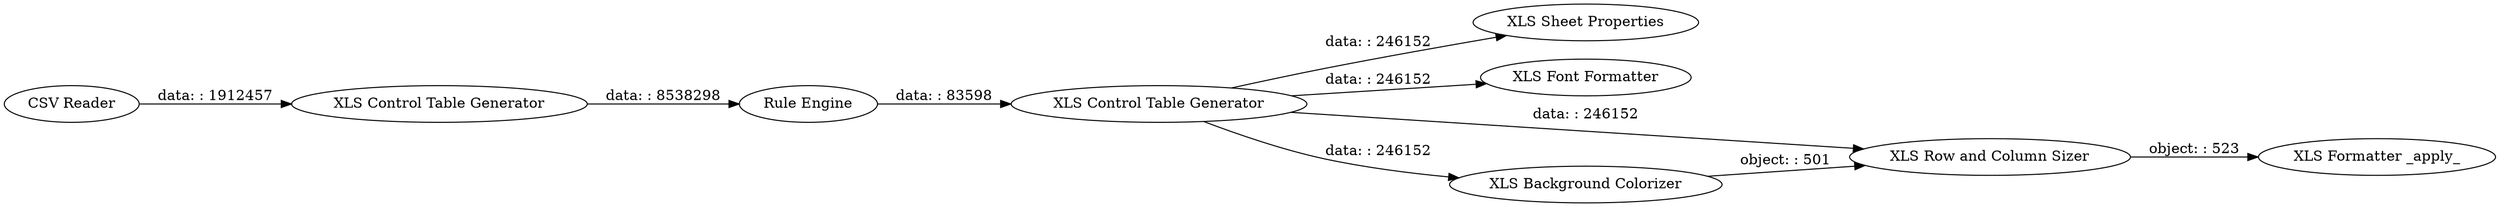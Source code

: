 digraph {
	"535489741531580139_22" [label="XLS Sheet Properties"]
	"535489741531580139_14" [label="XLS Formatter _apply_"]
	"535489741531580139_2" [label="XLS Control Table Generator"]
	"535489741531580139_23" [label="CSV Reader"]
	"535489741531580139_21" [label="XLS Font Formatter"]
	"535489741531580139_3" [label="Rule Engine"]
	"535489741531580139_15" [label="XLS Row and Column Sizer"]
	"535489741531580139_19" [label="XLS Control Table Generator"]
	"535489741531580139_12" [label="XLS Background Colorizer"]
	"535489741531580139_2" -> "535489741531580139_3" [label="data: : 8538298"]
	"535489741531580139_19" -> "535489741531580139_15" [label="data: : 246152"]
	"535489741531580139_23" -> "535489741531580139_2" [label="data: : 1912457"]
	"535489741531580139_19" -> "535489741531580139_22" [label="data: : 246152"]
	"535489741531580139_12" -> "535489741531580139_15" [label="object: : 501"]
	"535489741531580139_15" -> "535489741531580139_14" [label="object: : 523"]
	"535489741531580139_3" -> "535489741531580139_19" [label="data: : 83598"]
	"535489741531580139_19" -> "535489741531580139_21" [label="data: : 246152"]
	"535489741531580139_19" -> "535489741531580139_12" [label="data: : 246152"]
	rankdir=LR
}
